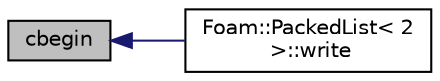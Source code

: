 digraph "cbegin"
{
  bgcolor="transparent";
  edge [fontname="Helvetica",fontsize="10",labelfontname="Helvetica",labelfontsize="10"];
  node [fontname="Helvetica",fontsize="10",shape=record];
  rankdir="LR";
  Node444 [label="cbegin",height=0.2,width=0.4,color="black", fillcolor="grey75", style="filled", fontcolor="black"];
  Node444 -> Node445 [dir="back",color="midnightblue",fontsize="10",style="solid",fontname="Helvetica"];
  Node445 [label="Foam::PackedList\< 2\l \>::write",height=0.2,width=0.4,color="black",URL="$a27053.html#af9de36a208703725e7dc847f855b8831",tooltip="Write, optionally with indexedOutput. "];
}
